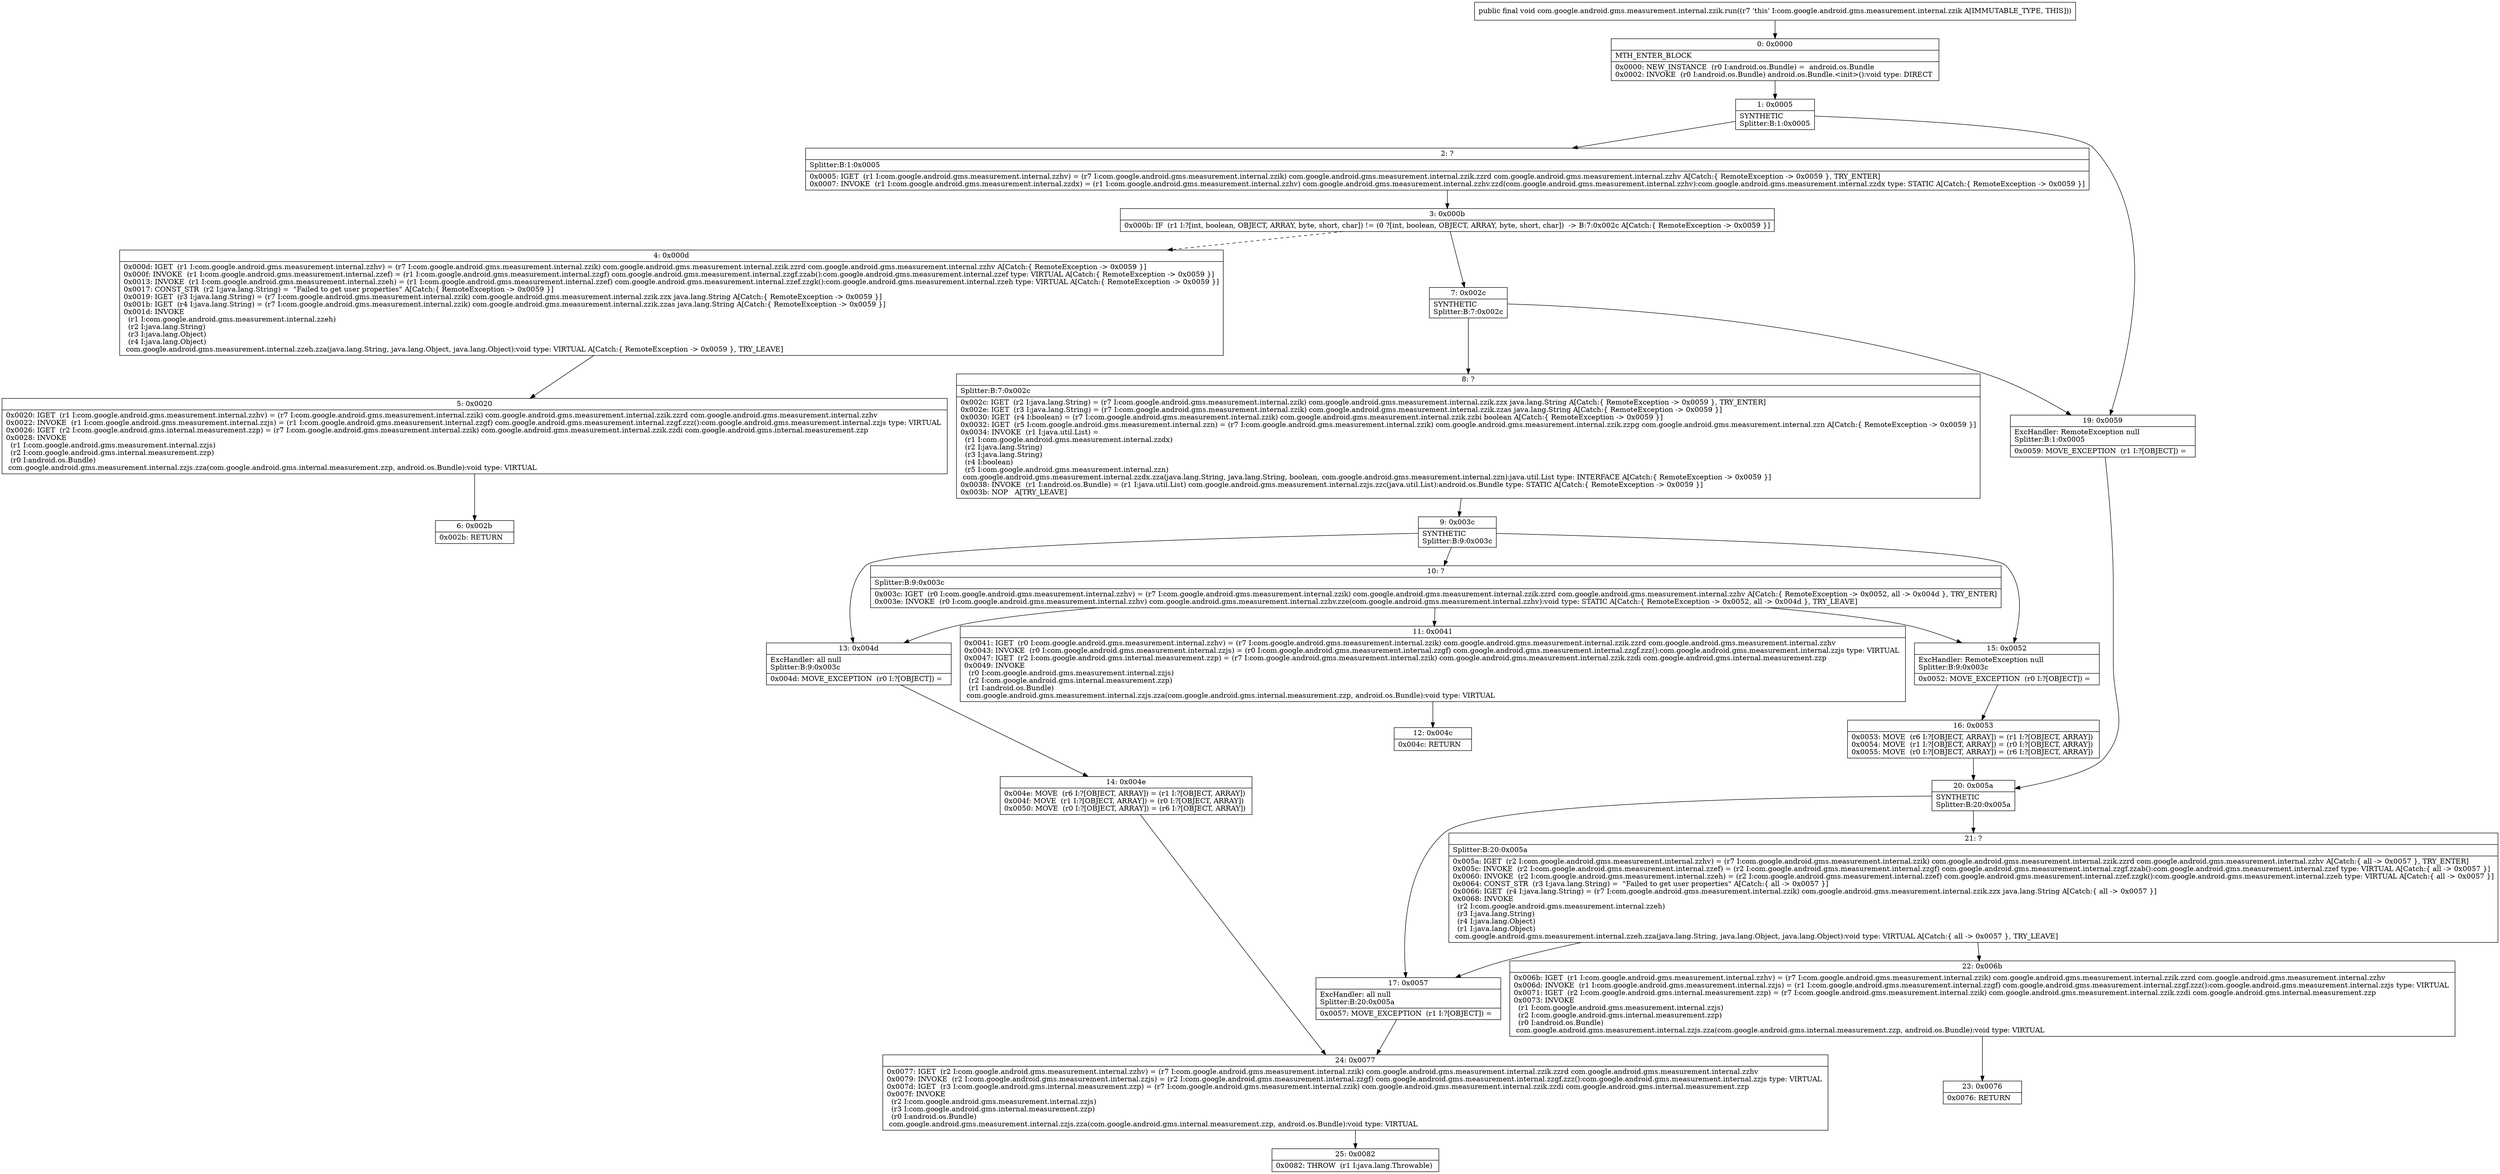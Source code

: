 digraph "CFG forcom.google.android.gms.measurement.internal.zzik.run()V" {
Node_0 [shape=record,label="{0\:\ 0x0000|MTH_ENTER_BLOCK\l|0x0000: NEW_INSTANCE  (r0 I:android.os.Bundle) =  android.os.Bundle \l0x0002: INVOKE  (r0 I:android.os.Bundle) android.os.Bundle.\<init\>():void type: DIRECT \l}"];
Node_1 [shape=record,label="{1\:\ 0x0005|SYNTHETIC\lSplitter:B:1:0x0005\l}"];
Node_2 [shape=record,label="{2\:\ ?|Splitter:B:1:0x0005\l|0x0005: IGET  (r1 I:com.google.android.gms.measurement.internal.zzhv) = (r7 I:com.google.android.gms.measurement.internal.zzik) com.google.android.gms.measurement.internal.zzik.zzrd com.google.android.gms.measurement.internal.zzhv A[Catch:\{ RemoteException \-\> 0x0059 \}, TRY_ENTER]\l0x0007: INVOKE  (r1 I:com.google.android.gms.measurement.internal.zzdx) = (r1 I:com.google.android.gms.measurement.internal.zzhv) com.google.android.gms.measurement.internal.zzhv.zzd(com.google.android.gms.measurement.internal.zzhv):com.google.android.gms.measurement.internal.zzdx type: STATIC A[Catch:\{ RemoteException \-\> 0x0059 \}]\l}"];
Node_3 [shape=record,label="{3\:\ 0x000b|0x000b: IF  (r1 I:?[int, boolean, OBJECT, ARRAY, byte, short, char]) != (0 ?[int, boolean, OBJECT, ARRAY, byte, short, char])  \-\> B:7:0x002c A[Catch:\{ RemoteException \-\> 0x0059 \}]\l}"];
Node_4 [shape=record,label="{4\:\ 0x000d|0x000d: IGET  (r1 I:com.google.android.gms.measurement.internal.zzhv) = (r7 I:com.google.android.gms.measurement.internal.zzik) com.google.android.gms.measurement.internal.zzik.zzrd com.google.android.gms.measurement.internal.zzhv A[Catch:\{ RemoteException \-\> 0x0059 \}]\l0x000f: INVOKE  (r1 I:com.google.android.gms.measurement.internal.zzef) = (r1 I:com.google.android.gms.measurement.internal.zzgf) com.google.android.gms.measurement.internal.zzgf.zzab():com.google.android.gms.measurement.internal.zzef type: VIRTUAL A[Catch:\{ RemoteException \-\> 0x0059 \}]\l0x0013: INVOKE  (r1 I:com.google.android.gms.measurement.internal.zzeh) = (r1 I:com.google.android.gms.measurement.internal.zzef) com.google.android.gms.measurement.internal.zzef.zzgk():com.google.android.gms.measurement.internal.zzeh type: VIRTUAL A[Catch:\{ RemoteException \-\> 0x0059 \}]\l0x0017: CONST_STR  (r2 I:java.lang.String) =  \"Failed to get user properties\" A[Catch:\{ RemoteException \-\> 0x0059 \}]\l0x0019: IGET  (r3 I:java.lang.String) = (r7 I:com.google.android.gms.measurement.internal.zzik) com.google.android.gms.measurement.internal.zzik.zzx java.lang.String A[Catch:\{ RemoteException \-\> 0x0059 \}]\l0x001b: IGET  (r4 I:java.lang.String) = (r7 I:com.google.android.gms.measurement.internal.zzik) com.google.android.gms.measurement.internal.zzik.zzas java.lang.String A[Catch:\{ RemoteException \-\> 0x0059 \}]\l0x001d: INVOKE  \l  (r1 I:com.google.android.gms.measurement.internal.zzeh)\l  (r2 I:java.lang.String)\l  (r3 I:java.lang.Object)\l  (r4 I:java.lang.Object)\l com.google.android.gms.measurement.internal.zzeh.zza(java.lang.String, java.lang.Object, java.lang.Object):void type: VIRTUAL A[Catch:\{ RemoteException \-\> 0x0059 \}, TRY_LEAVE]\l}"];
Node_5 [shape=record,label="{5\:\ 0x0020|0x0020: IGET  (r1 I:com.google.android.gms.measurement.internal.zzhv) = (r7 I:com.google.android.gms.measurement.internal.zzik) com.google.android.gms.measurement.internal.zzik.zzrd com.google.android.gms.measurement.internal.zzhv \l0x0022: INVOKE  (r1 I:com.google.android.gms.measurement.internal.zzjs) = (r1 I:com.google.android.gms.measurement.internal.zzgf) com.google.android.gms.measurement.internal.zzgf.zzz():com.google.android.gms.measurement.internal.zzjs type: VIRTUAL \l0x0026: IGET  (r2 I:com.google.android.gms.internal.measurement.zzp) = (r7 I:com.google.android.gms.measurement.internal.zzik) com.google.android.gms.measurement.internal.zzik.zzdi com.google.android.gms.internal.measurement.zzp \l0x0028: INVOKE  \l  (r1 I:com.google.android.gms.measurement.internal.zzjs)\l  (r2 I:com.google.android.gms.internal.measurement.zzp)\l  (r0 I:android.os.Bundle)\l com.google.android.gms.measurement.internal.zzjs.zza(com.google.android.gms.internal.measurement.zzp, android.os.Bundle):void type: VIRTUAL \l}"];
Node_6 [shape=record,label="{6\:\ 0x002b|0x002b: RETURN   \l}"];
Node_7 [shape=record,label="{7\:\ 0x002c|SYNTHETIC\lSplitter:B:7:0x002c\l}"];
Node_8 [shape=record,label="{8\:\ ?|Splitter:B:7:0x002c\l|0x002c: IGET  (r2 I:java.lang.String) = (r7 I:com.google.android.gms.measurement.internal.zzik) com.google.android.gms.measurement.internal.zzik.zzx java.lang.String A[Catch:\{ RemoteException \-\> 0x0059 \}, TRY_ENTER]\l0x002e: IGET  (r3 I:java.lang.String) = (r7 I:com.google.android.gms.measurement.internal.zzik) com.google.android.gms.measurement.internal.zzik.zzas java.lang.String A[Catch:\{ RemoteException \-\> 0x0059 \}]\l0x0030: IGET  (r4 I:boolean) = (r7 I:com.google.android.gms.measurement.internal.zzik) com.google.android.gms.measurement.internal.zzik.zzbi boolean A[Catch:\{ RemoteException \-\> 0x0059 \}]\l0x0032: IGET  (r5 I:com.google.android.gms.measurement.internal.zzn) = (r7 I:com.google.android.gms.measurement.internal.zzik) com.google.android.gms.measurement.internal.zzik.zzpg com.google.android.gms.measurement.internal.zzn A[Catch:\{ RemoteException \-\> 0x0059 \}]\l0x0034: INVOKE  (r1 I:java.util.List) = \l  (r1 I:com.google.android.gms.measurement.internal.zzdx)\l  (r2 I:java.lang.String)\l  (r3 I:java.lang.String)\l  (r4 I:boolean)\l  (r5 I:com.google.android.gms.measurement.internal.zzn)\l com.google.android.gms.measurement.internal.zzdx.zza(java.lang.String, java.lang.String, boolean, com.google.android.gms.measurement.internal.zzn):java.util.List type: INTERFACE A[Catch:\{ RemoteException \-\> 0x0059 \}]\l0x0038: INVOKE  (r1 I:android.os.Bundle) = (r1 I:java.util.List) com.google.android.gms.measurement.internal.zzjs.zzc(java.util.List):android.os.Bundle type: STATIC A[Catch:\{ RemoteException \-\> 0x0059 \}]\l0x003b: NOP   A[TRY_LEAVE]\l}"];
Node_9 [shape=record,label="{9\:\ 0x003c|SYNTHETIC\lSplitter:B:9:0x003c\l}"];
Node_10 [shape=record,label="{10\:\ ?|Splitter:B:9:0x003c\l|0x003c: IGET  (r0 I:com.google.android.gms.measurement.internal.zzhv) = (r7 I:com.google.android.gms.measurement.internal.zzik) com.google.android.gms.measurement.internal.zzik.zzrd com.google.android.gms.measurement.internal.zzhv A[Catch:\{ RemoteException \-\> 0x0052, all \-\> 0x004d \}, TRY_ENTER]\l0x003e: INVOKE  (r0 I:com.google.android.gms.measurement.internal.zzhv) com.google.android.gms.measurement.internal.zzhv.zze(com.google.android.gms.measurement.internal.zzhv):void type: STATIC A[Catch:\{ RemoteException \-\> 0x0052, all \-\> 0x004d \}, TRY_LEAVE]\l}"];
Node_11 [shape=record,label="{11\:\ 0x0041|0x0041: IGET  (r0 I:com.google.android.gms.measurement.internal.zzhv) = (r7 I:com.google.android.gms.measurement.internal.zzik) com.google.android.gms.measurement.internal.zzik.zzrd com.google.android.gms.measurement.internal.zzhv \l0x0043: INVOKE  (r0 I:com.google.android.gms.measurement.internal.zzjs) = (r0 I:com.google.android.gms.measurement.internal.zzgf) com.google.android.gms.measurement.internal.zzgf.zzz():com.google.android.gms.measurement.internal.zzjs type: VIRTUAL \l0x0047: IGET  (r2 I:com.google.android.gms.internal.measurement.zzp) = (r7 I:com.google.android.gms.measurement.internal.zzik) com.google.android.gms.measurement.internal.zzik.zzdi com.google.android.gms.internal.measurement.zzp \l0x0049: INVOKE  \l  (r0 I:com.google.android.gms.measurement.internal.zzjs)\l  (r2 I:com.google.android.gms.internal.measurement.zzp)\l  (r1 I:android.os.Bundle)\l com.google.android.gms.measurement.internal.zzjs.zza(com.google.android.gms.internal.measurement.zzp, android.os.Bundle):void type: VIRTUAL \l}"];
Node_12 [shape=record,label="{12\:\ 0x004c|0x004c: RETURN   \l}"];
Node_13 [shape=record,label="{13\:\ 0x004d|ExcHandler: all null\lSplitter:B:9:0x003c\l|0x004d: MOVE_EXCEPTION  (r0 I:?[OBJECT]) =  \l}"];
Node_14 [shape=record,label="{14\:\ 0x004e|0x004e: MOVE  (r6 I:?[OBJECT, ARRAY]) = (r1 I:?[OBJECT, ARRAY]) \l0x004f: MOVE  (r1 I:?[OBJECT, ARRAY]) = (r0 I:?[OBJECT, ARRAY]) \l0x0050: MOVE  (r0 I:?[OBJECT, ARRAY]) = (r6 I:?[OBJECT, ARRAY]) \l}"];
Node_15 [shape=record,label="{15\:\ 0x0052|ExcHandler: RemoteException null\lSplitter:B:9:0x003c\l|0x0052: MOVE_EXCEPTION  (r0 I:?[OBJECT]) =  \l}"];
Node_16 [shape=record,label="{16\:\ 0x0053|0x0053: MOVE  (r6 I:?[OBJECT, ARRAY]) = (r1 I:?[OBJECT, ARRAY]) \l0x0054: MOVE  (r1 I:?[OBJECT, ARRAY]) = (r0 I:?[OBJECT, ARRAY]) \l0x0055: MOVE  (r0 I:?[OBJECT, ARRAY]) = (r6 I:?[OBJECT, ARRAY]) \l}"];
Node_17 [shape=record,label="{17\:\ 0x0057|ExcHandler: all null\lSplitter:B:20:0x005a\l|0x0057: MOVE_EXCEPTION  (r1 I:?[OBJECT]) =  \l}"];
Node_19 [shape=record,label="{19\:\ 0x0059|ExcHandler: RemoteException null\lSplitter:B:1:0x0005\l|0x0059: MOVE_EXCEPTION  (r1 I:?[OBJECT]) =  \l}"];
Node_20 [shape=record,label="{20\:\ 0x005a|SYNTHETIC\lSplitter:B:20:0x005a\l}"];
Node_21 [shape=record,label="{21\:\ ?|Splitter:B:20:0x005a\l|0x005a: IGET  (r2 I:com.google.android.gms.measurement.internal.zzhv) = (r7 I:com.google.android.gms.measurement.internal.zzik) com.google.android.gms.measurement.internal.zzik.zzrd com.google.android.gms.measurement.internal.zzhv A[Catch:\{ all \-\> 0x0057 \}, TRY_ENTER]\l0x005c: INVOKE  (r2 I:com.google.android.gms.measurement.internal.zzef) = (r2 I:com.google.android.gms.measurement.internal.zzgf) com.google.android.gms.measurement.internal.zzgf.zzab():com.google.android.gms.measurement.internal.zzef type: VIRTUAL A[Catch:\{ all \-\> 0x0057 \}]\l0x0060: INVOKE  (r2 I:com.google.android.gms.measurement.internal.zzeh) = (r2 I:com.google.android.gms.measurement.internal.zzef) com.google.android.gms.measurement.internal.zzef.zzgk():com.google.android.gms.measurement.internal.zzeh type: VIRTUAL A[Catch:\{ all \-\> 0x0057 \}]\l0x0064: CONST_STR  (r3 I:java.lang.String) =  \"Failed to get user properties\" A[Catch:\{ all \-\> 0x0057 \}]\l0x0066: IGET  (r4 I:java.lang.String) = (r7 I:com.google.android.gms.measurement.internal.zzik) com.google.android.gms.measurement.internal.zzik.zzx java.lang.String A[Catch:\{ all \-\> 0x0057 \}]\l0x0068: INVOKE  \l  (r2 I:com.google.android.gms.measurement.internal.zzeh)\l  (r3 I:java.lang.String)\l  (r4 I:java.lang.Object)\l  (r1 I:java.lang.Object)\l com.google.android.gms.measurement.internal.zzeh.zza(java.lang.String, java.lang.Object, java.lang.Object):void type: VIRTUAL A[Catch:\{ all \-\> 0x0057 \}, TRY_LEAVE]\l}"];
Node_22 [shape=record,label="{22\:\ 0x006b|0x006b: IGET  (r1 I:com.google.android.gms.measurement.internal.zzhv) = (r7 I:com.google.android.gms.measurement.internal.zzik) com.google.android.gms.measurement.internal.zzik.zzrd com.google.android.gms.measurement.internal.zzhv \l0x006d: INVOKE  (r1 I:com.google.android.gms.measurement.internal.zzjs) = (r1 I:com.google.android.gms.measurement.internal.zzgf) com.google.android.gms.measurement.internal.zzgf.zzz():com.google.android.gms.measurement.internal.zzjs type: VIRTUAL \l0x0071: IGET  (r2 I:com.google.android.gms.internal.measurement.zzp) = (r7 I:com.google.android.gms.measurement.internal.zzik) com.google.android.gms.measurement.internal.zzik.zzdi com.google.android.gms.internal.measurement.zzp \l0x0073: INVOKE  \l  (r1 I:com.google.android.gms.measurement.internal.zzjs)\l  (r2 I:com.google.android.gms.internal.measurement.zzp)\l  (r0 I:android.os.Bundle)\l com.google.android.gms.measurement.internal.zzjs.zza(com.google.android.gms.internal.measurement.zzp, android.os.Bundle):void type: VIRTUAL \l}"];
Node_23 [shape=record,label="{23\:\ 0x0076|0x0076: RETURN   \l}"];
Node_24 [shape=record,label="{24\:\ 0x0077|0x0077: IGET  (r2 I:com.google.android.gms.measurement.internal.zzhv) = (r7 I:com.google.android.gms.measurement.internal.zzik) com.google.android.gms.measurement.internal.zzik.zzrd com.google.android.gms.measurement.internal.zzhv \l0x0079: INVOKE  (r2 I:com.google.android.gms.measurement.internal.zzjs) = (r2 I:com.google.android.gms.measurement.internal.zzgf) com.google.android.gms.measurement.internal.zzgf.zzz():com.google.android.gms.measurement.internal.zzjs type: VIRTUAL \l0x007d: IGET  (r3 I:com.google.android.gms.internal.measurement.zzp) = (r7 I:com.google.android.gms.measurement.internal.zzik) com.google.android.gms.measurement.internal.zzik.zzdi com.google.android.gms.internal.measurement.zzp \l0x007f: INVOKE  \l  (r2 I:com.google.android.gms.measurement.internal.zzjs)\l  (r3 I:com.google.android.gms.internal.measurement.zzp)\l  (r0 I:android.os.Bundle)\l com.google.android.gms.measurement.internal.zzjs.zza(com.google.android.gms.internal.measurement.zzp, android.os.Bundle):void type: VIRTUAL \l}"];
Node_25 [shape=record,label="{25\:\ 0x0082|0x0082: THROW  (r1 I:java.lang.Throwable) \l}"];
MethodNode[shape=record,label="{public final void com.google.android.gms.measurement.internal.zzik.run((r7 'this' I:com.google.android.gms.measurement.internal.zzik A[IMMUTABLE_TYPE, THIS])) }"];
MethodNode -> Node_0;
Node_0 -> Node_1;
Node_1 -> Node_2;
Node_1 -> Node_19;
Node_2 -> Node_3;
Node_3 -> Node_4[style=dashed];
Node_3 -> Node_7;
Node_4 -> Node_5;
Node_5 -> Node_6;
Node_7 -> Node_8;
Node_7 -> Node_19;
Node_8 -> Node_9;
Node_9 -> Node_10;
Node_9 -> Node_15;
Node_9 -> Node_13;
Node_10 -> Node_11;
Node_10 -> Node_15;
Node_10 -> Node_13;
Node_11 -> Node_12;
Node_13 -> Node_14;
Node_14 -> Node_24;
Node_15 -> Node_16;
Node_16 -> Node_20;
Node_17 -> Node_24;
Node_19 -> Node_20;
Node_20 -> Node_21;
Node_20 -> Node_17;
Node_21 -> Node_22;
Node_21 -> Node_17;
Node_22 -> Node_23;
Node_24 -> Node_25;
}

